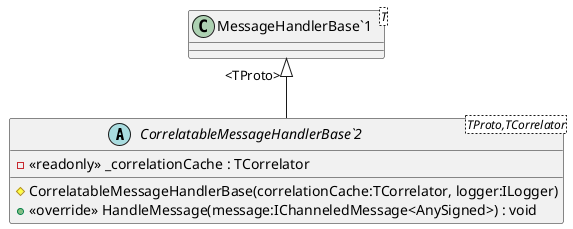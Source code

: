 @startuml
abstract class "CorrelatableMessageHandlerBase`2"<TProto,TCorrelator> {
    - <<readonly>> _correlationCache : TCorrelator
    # CorrelatableMessageHandlerBase(correlationCache:TCorrelator, logger:ILogger)
    + <<override>> HandleMessage(message:IChanneledMessage<AnySigned>) : void
}
class "MessageHandlerBase`1"<T> {
}
"MessageHandlerBase`1" "<TProto>" <|-- "CorrelatableMessageHandlerBase`2"
@enduml
